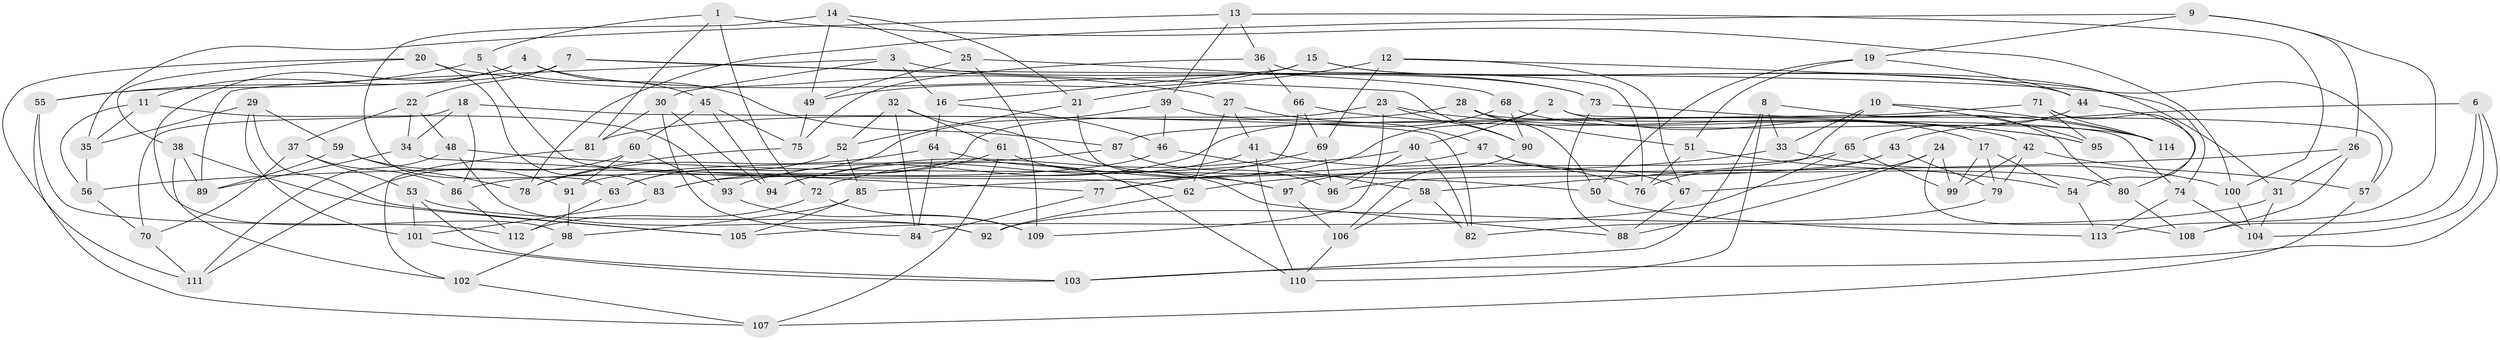 // Generated by graph-tools (version 1.1) at 2025/37/03/09/25 02:37:58]
// undirected, 114 vertices, 228 edges
graph export_dot {
graph [start="1"]
  node [color=gray90,style=filled];
  1;
  2;
  3;
  4;
  5;
  6;
  7;
  8;
  9;
  10;
  11;
  12;
  13;
  14;
  15;
  16;
  17;
  18;
  19;
  20;
  21;
  22;
  23;
  24;
  25;
  26;
  27;
  28;
  29;
  30;
  31;
  32;
  33;
  34;
  35;
  36;
  37;
  38;
  39;
  40;
  41;
  42;
  43;
  44;
  45;
  46;
  47;
  48;
  49;
  50;
  51;
  52;
  53;
  54;
  55;
  56;
  57;
  58;
  59;
  60;
  61;
  62;
  63;
  64;
  65;
  66;
  67;
  68;
  69;
  70;
  71;
  72;
  73;
  74;
  75;
  76;
  77;
  78;
  79;
  80;
  81;
  82;
  83;
  84;
  85;
  86;
  87;
  88;
  89;
  90;
  91;
  92;
  93;
  94;
  95;
  96;
  97;
  98;
  99;
  100;
  101;
  102;
  103;
  104;
  105;
  106;
  107;
  108;
  109;
  110;
  111;
  112;
  113;
  114;
  1 -- 81;
  1 -- 100;
  1 -- 5;
  1 -- 72;
  2 -- 40;
  2 -- 57;
  2 -- 72;
  2 -- 17;
  3 -- 89;
  3 -- 30;
  3 -- 16;
  3 -- 73;
  4 -- 87;
  4 -- 73;
  4 -- 98;
  4 -- 11;
  5 -- 45;
  5 -- 55;
  5 -- 62;
  6 -- 104;
  6 -- 103;
  6 -- 108;
  6 -- 43;
  7 -- 90;
  7 -- 55;
  7 -- 22;
  7 -- 57;
  8 -- 103;
  8 -- 33;
  8 -- 80;
  8 -- 110;
  9 -- 19;
  9 -- 78;
  9 -- 26;
  9 -- 113;
  10 -- 58;
  10 -- 33;
  10 -- 114;
  10 -- 95;
  11 -- 93;
  11 -- 56;
  11 -- 35;
  12 -- 21;
  12 -- 74;
  12 -- 67;
  12 -- 69;
  13 -- 35;
  13 -- 36;
  13 -- 39;
  13 -- 100;
  14 -- 21;
  14 -- 25;
  14 -- 63;
  14 -- 49;
  15 -- 44;
  15 -- 16;
  15 -- 49;
  15 -- 31;
  16 -- 46;
  16 -- 64;
  17 -- 79;
  17 -- 99;
  17 -- 54;
  18 -- 34;
  18 -- 82;
  18 -- 70;
  18 -- 86;
  19 -- 44;
  19 -- 51;
  19 -- 50;
  20 -- 27;
  20 -- 83;
  20 -- 111;
  20 -- 38;
  21 -- 52;
  21 -- 97;
  22 -- 48;
  22 -- 37;
  22 -- 34;
  23 -- 90;
  23 -- 109;
  23 -- 95;
  23 -- 83;
  24 -- 99;
  24 -- 88;
  24 -- 108;
  24 -- 67;
  25 -- 109;
  25 -- 49;
  25 -- 68;
  26 -- 85;
  26 -- 108;
  26 -- 31;
  27 -- 47;
  27 -- 62;
  27 -- 41;
  28 -- 51;
  28 -- 74;
  28 -- 50;
  28 -- 81;
  29 -- 101;
  29 -- 35;
  29 -- 105;
  29 -- 59;
  30 -- 94;
  30 -- 81;
  30 -- 84;
  31 -- 104;
  31 -- 82;
  32 -- 97;
  32 -- 61;
  32 -- 84;
  32 -- 52;
  33 -- 100;
  33 -- 62;
  34 -- 89;
  34 -- 77;
  35 -- 56;
  36 -- 76;
  36 -- 75;
  36 -- 66;
  37 -- 86;
  37 -- 53;
  37 -- 70;
  38 -- 102;
  38 -- 105;
  38 -- 89;
  39 -- 63;
  39 -- 46;
  39 -- 42;
  40 -- 56;
  40 -- 96;
  40 -- 82;
  41 -- 94;
  41 -- 76;
  41 -- 110;
  42 -- 79;
  42 -- 99;
  42 -- 57;
  43 -- 96;
  43 -- 79;
  43 -- 76;
  44 -- 54;
  44 -- 65;
  45 -- 60;
  45 -- 94;
  45 -- 75;
  46 -- 58;
  46 -- 86;
  47 -- 80;
  47 -- 77;
  47 -- 67;
  48 -- 50;
  48 -- 111;
  48 -- 92;
  49 -- 75;
  50 -- 113;
  51 -- 76;
  51 -- 54;
  52 -- 85;
  52 -- 63;
  53 -- 103;
  53 -- 101;
  53 -- 92;
  54 -- 113;
  55 -- 112;
  55 -- 107;
  56 -- 70;
  57 -- 107;
  58 -- 106;
  58 -- 82;
  59 -- 78;
  59 -- 89;
  59 -- 91;
  60 -- 93;
  60 -- 111;
  60 -- 91;
  61 -- 107;
  61 -- 83;
  61 -- 88;
  62 -- 92;
  63 -- 112;
  64 -- 84;
  64 -- 110;
  64 -- 78;
  65 -- 97;
  65 -- 99;
  65 -- 105;
  66 -- 95;
  66 -- 77;
  66 -- 69;
  67 -- 88;
  68 -- 93;
  68 -- 114;
  68 -- 90;
  69 -- 94;
  69 -- 96;
  70 -- 111;
  71 -- 80;
  71 -- 114;
  71 -- 87;
  71 -- 95;
  72 -- 109;
  72 -- 112;
  73 -- 114;
  73 -- 88;
  74 -- 104;
  74 -- 113;
  75 -- 78;
  77 -- 84;
  79 -- 92;
  80 -- 108;
  81 -- 102;
  83 -- 101;
  85 -- 105;
  85 -- 98;
  86 -- 112;
  87 -- 96;
  87 -- 91;
  90 -- 106;
  91 -- 98;
  93 -- 109;
  97 -- 106;
  98 -- 102;
  100 -- 104;
  101 -- 103;
  102 -- 107;
  106 -- 110;
}
